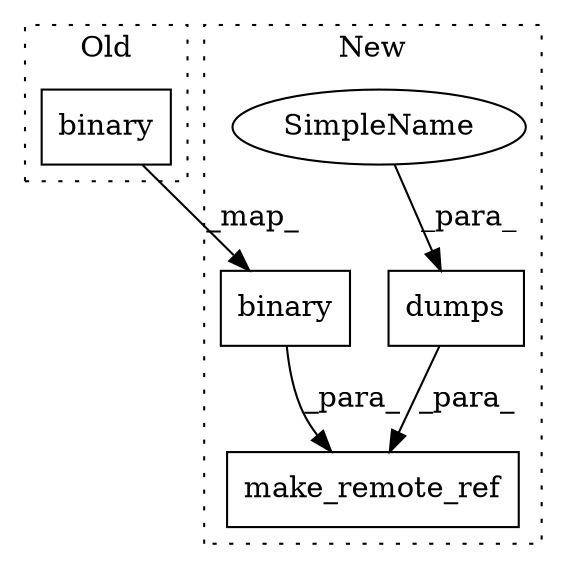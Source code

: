 digraph G {
subgraph cluster0 {
1 [label="binary" a="32" s="3428" l="8" shape="box"];
label = "Old";
style="dotted";
}
subgraph cluster1 {
2 [label="binary" a="32" s="6559" l="8" shape="box"];
3 [label="make_remote_ref" a="32" s="6526,6603" l="16,1" shape="box"];
4 [label="dumps" a="32" s="6580,6602" l="6,1" shape="box"];
5 [label="SimpleName" a="42" s="6586" l="16" shape="ellipse"];
label = "New";
style="dotted";
}
1 -> 2 [label="_map_"];
2 -> 3 [label="_para_"];
4 -> 3 [label="_para_"];
5 -> 4 [label="_para_"];
}